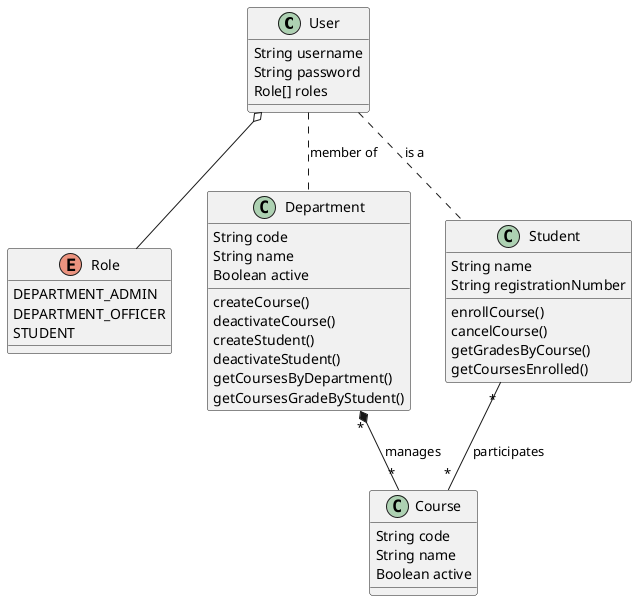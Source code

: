 @startuml
'https://plantuml.com/class-diagram

User o-- Role
Department "*" *-- "*" Course: manages
Student "*" -- "*" Course : participates
User .. Department : member of
User .. Student : is a

class Department {
String code
String name
Boolean active
createCourse()
deactivateCourse()
createStudent()
deactivateStudent()
getCoursesByDepartment()
getCoursesGradeByStudent()
}

class Course {
String code
String name
Boolean active
}

class Student {
String name
String registrationNumber
enrollCourse()
cancelCourse()
getGradesByCourse()
getCoursesEnrolled()
}

class User {
String username
String password
Role[] roles
}

enum Role {
DEPARTMENT_ADMIN
DEPARTMENT_OFFICER
STUDENT
}

@enduml